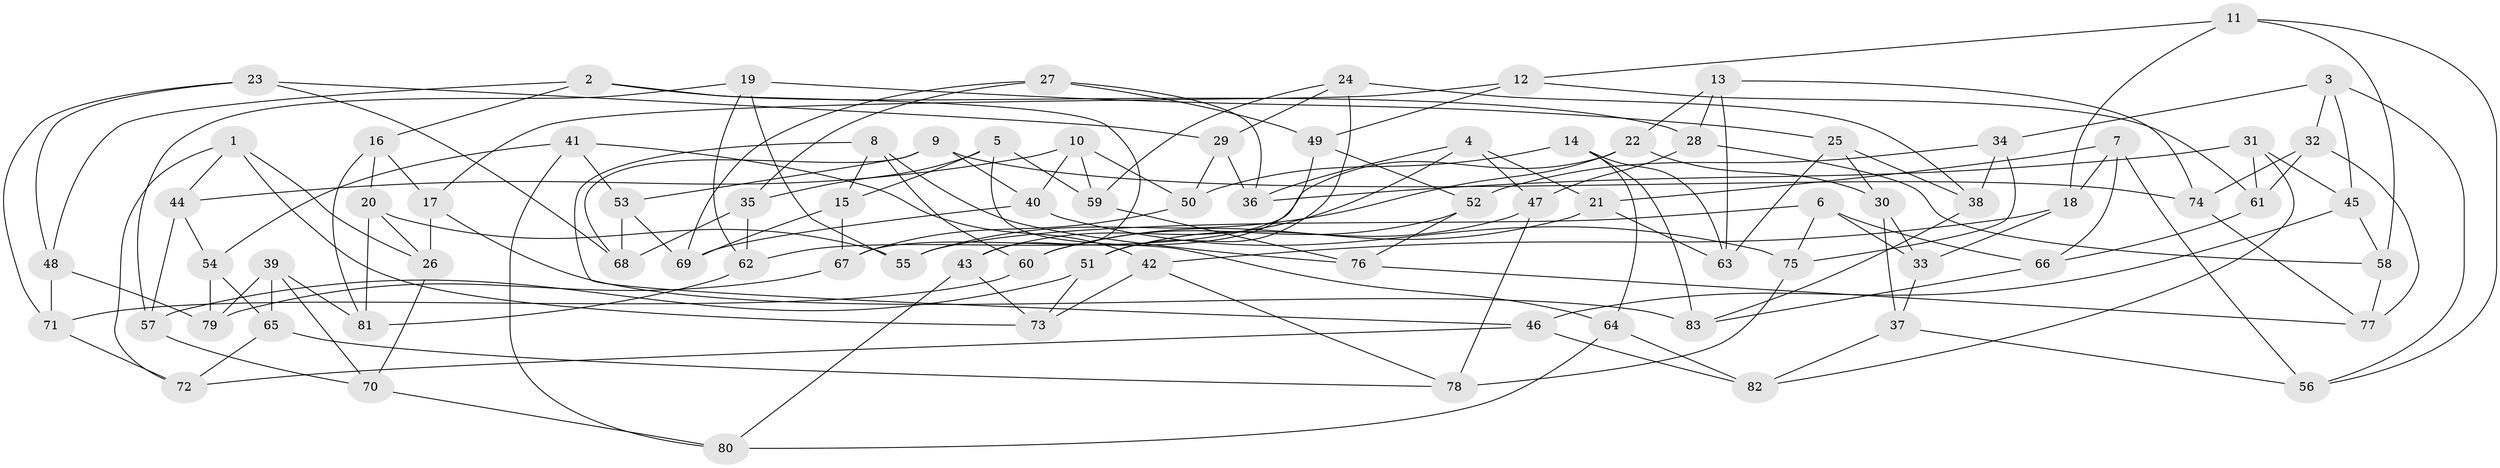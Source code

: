 // coarse degree distribution, {4: 0.33962264150943394, 6: 0.4716981132075472, 5: 0.09433962264150944, 3: 0.09433962264150944}
// Generated by graph-tools (version 1.1) at 2025/42/03/06/25 10:42:19]
// undirected, 83 vertices, 166 edges
graph export_dot {
graph [start="1"]
  node [color=gray90,style=filled];
  1;
  2;
  3;
  4;
  5;
  6;
  7;
  8;
  9;
  10;
  11;
  12;
  13;
  14;
  15;
  16;
  17;
  18;
  19;
  20;
  21;
  22;
  23;
  24;
  25;
  26;
  27;
  28;
  29;
  30;
  31;
  32;
  33;
  34;
  35;
  36;
  37;
  38;
  39;
  40;
  41;
  42;
  43;
  44;
  45;
  46;
  47;
  48;
  49;
  50;
  51;
  52;
  53;
  54;
  55;
  56;
  57;
  58;
  59;
  60;
  61;
  62;
  63;
  64;
  65;
  66;
  67;
  68;
  69;
  70;
  71;
  72;
  73;
  74;
  75;
  76;
  77;
  78;
  79;
  80;
  81;
  82;
  83;
  1 -- 72;
  1 -- 44;
  1 -- 26;
  1 -- 73;
  2 -- 48;
  2 -- 28;
  2 -- 43;
  2 -- 16;
  3 -- 45;
  3 -- 34;
  3 -- 56;
  3 -- 32;
  4 -- 36;
  4 -- 21;
  4 -- 43;
  4 -- 47;
  5 -- 35;
  5 -- 59;
  5 -- 15;
  5 -- 64;
  6 -- 33;
  6 -- 55;
  6 -- 75;
  6 -- 66;
  7 -- 56;
  7 -- 21;
  7 -- 18;
  7 -- 66;
  8 -- 76;
  8 -- 46;
  8 -- 15;
  8 -- 60;
  9 -- 40;
  9 -- 53;
  9 -- 74;
  9 -- 68;
  10 -- 44;
  10 -- 59;
  10 -- 40;
  10 -- 50;
  11 -- 58;
  11 -- 18;
  11 -- 12;
  11 -- 56;
  12 -- 49;
  12 -- 17;
  12 -- 61;
  13 -- 22;
  13 -- 28;
  13 -- 63;
  13 -- 74;
  14 -- 50;
  14 -- 64;
  14 -- 83;
  14 -- 63;
  15 -- 67;
  15 -- 69;
  16 -- 17;
  16 -- 81;
  16 -- 20;
  17 -- 26;
  17 -- 83;
  18 -- 33;
  18 -- 42;
  19 -- 55;
  19 -- 25;
  19 -- 62;
  19 -- 57;
  20 -- 81;
  20 -- 55;
  20 -- 26;
  21 -- 60;
  21 -- 63;
  22 -- 55;
  22 -- 30;
  22 -- 62;
  23 -- 71;
  23 -- 48;
  23 -- 29;
  23 -- 68;
  24 -- 59;
  24 -- 51;
  24 -- 29;
  24 -- 38;
  25 -- 38;
  25 -- 30;
  25 -- 63;
  26 -- 70;
  27 -- 36;
  27 -- 35;
  27 -- 69;
  27 -- 49;
  28 -- 47;
  28 -- 58;
  29 -- 50;
  29 -- 36;
  30 -- 33;
  30 -- 37;
  31 -- 82;
  31 -- 45;
  31 -- 36;
  31 -- 61;
  32 -- 77;
  32 -- 74;
  32 -- 61;
  33 -- 37;
  34 -- 52;
  34 -- 38;
  34 -- 75;
  35 -- 68;
  35 -- 62;
  37 -- 56;
  37 -- 82;
  38 -- 83;
  39 -- 79;
  39 -- 81;
  39 -- 65;
  39 -- 70;
  40 -- 75;
  40 -- 69;
  41 -- 54;
  41 -- 80;
  41 -- 53;
  41 -- 42;
  42 -- 73;
  42 -- 78;
  43 -- 73;
  43 -- 80;
  44 -- 57;
  44 -- 54;
  45 -- 46;
  45 -- 58;
  46 -- 82;
  46 -- 72;
  47 -- 78;
  47 -- 51;
  48 -- 71;
  48 -- 79;
  49 -- 67;
  49 -- 52;
  50 -- 67;
  51 -- 73;
  51 -- 57;
  52 -- 76;
  52 -- 60;
  53 -- 69;
  53 -- 68;
  54 -- 79;
  54 -- 65;
  57 -- 70;
  58 -- 77;
  59 -- 76;
  60 -- 71;
  61 -- 66;
  62 -- 81;
  64 -- 80;
  64 -- 82;
  65 -- 72;
  65 -- 78;
  66 -- 83;
  67 -- 79;
  70 -- 80;
  71 -- 72;
  74 -- 77;
  75 -- 78;
  76 -- 77;
}
